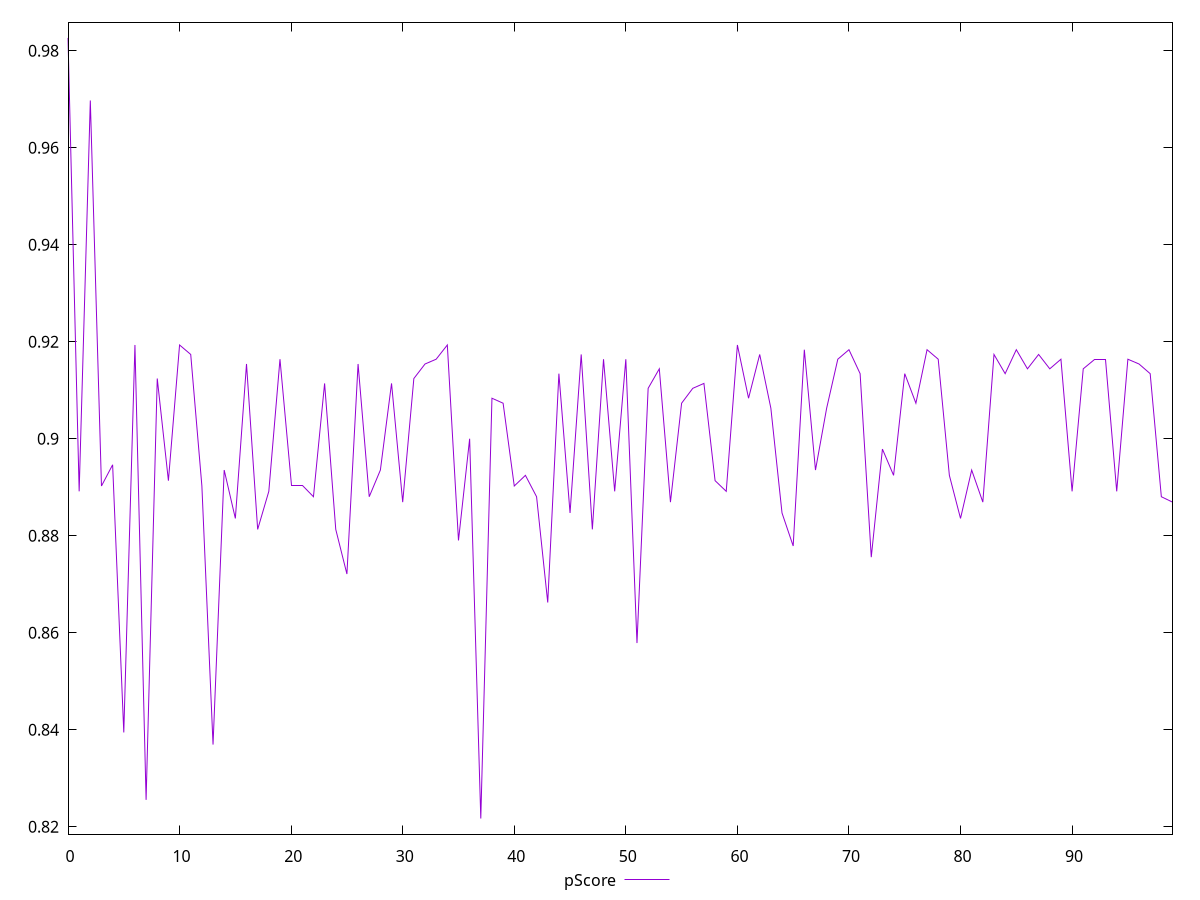 reset

$pScore <<EOF
0 0.9826442363466058
1 0.889152044006236
2 0.9697426684082584
3 0.8902562615076628
4 0.8946305544636101
5 0.8394434945505462
6 0.9193306938437791
7 0.8255382617101024
8 0.912414687309443
9 0.8913562573218656
10 0.91933069384378
11 0.917380153295033
12 0.8902562615076617
13 0.8369379509717426
14 0.8935434397538535
15 0.8835688966472424
16 0.9154091114965668
17 0.8813073532081728
18 0.889152044006236
19 0.9163971786250928
20 0.8902562615076638
21 0.8902562615076638
22 0.8880436409238062
23 0.9114065832202469
24 0.8813073532081728
25 0.8721068283815406
26 0.9154091114965668
27 0.8880436409238052
28 0.8935434397538525
29 0.9114065832202433
30 0.8869310884190241
31 0.912414687309443
32 0.9154091114965668
33 0.9163971786250937
34 0.91933069384378
35 0.8790300833009358
36 0.8999999314038506
37 0.821695891391382
38 0.9083528563396869
39 0.9073252563220249
40 0.8902562615076608
41 0.8924519953997037
42 0.8880436409238042
43 0.866237010546699
44 0.9134178324564849
45 0.8846936800115692
46 0.917380153295033
47 0.8813073532081728
48 0.9163971786250911
49 0.889152044006237
50 0.9163971786250911
51 0.8578750359832086
52 0.9103935540110574
53 0.9144159850101887
54 0.8869310884190262
55 0.9073252563220249
56 0.9103935540110574
57 0.9114065832202443
58 0.8913562573218646
59 0.8891520440062329
60 0.9193306938437782
61 0.9083528563396879
62 0.917380153295033
63 0.9062928680615168
64 0.8846936800115661
65 0.8778856419325579
66 0.918358002601875
67 0.8935434397538546
68 0.9062928680615159
69 0.9163971786250911
70 0.9183580026018724
71 0.9134178324564849
72 0.8755853285196531
73 0.8978655626213592
74 0.8924519953997047
75 0.9134178324564849
76 0.9073252563220249
77 0.9183580026018732
78 0.9163971786250902
79 0.8924519953997028
80 0.8835688966472444
81 0.8935434397538546
82 0.8869310884190241
83 0.917380153295032
84 0.9134178324564867
85 0.9183580026018724
86 0.9144159850101887
87 0.9173801532950312
88 0.9144159850101905
89 0.9163971786250928
90 0.8891520440062339
91 0.9144159850101896
92 0.9163971786250911
93 0.916397178625092
94 0.8891520440062339
95 0.9163971786250893
96 0.9154091114965686
97 0.9134178324564867
98 0.8880436409238072
99 0.8869310884190221
EOF

set key outside below
set xrange [0:99]
set yrange [0.8184769244922775:0.9858632032457103]
set trange [0.8184769244922775:0.9858632032457103]
set terminal svg size 640, 500 enhanced background rgb 'white'
set output "reprap/total-blocking-time/samples/pages+cached/pScore/values.svg"

plot $pScore title "pScore" with line

reset
